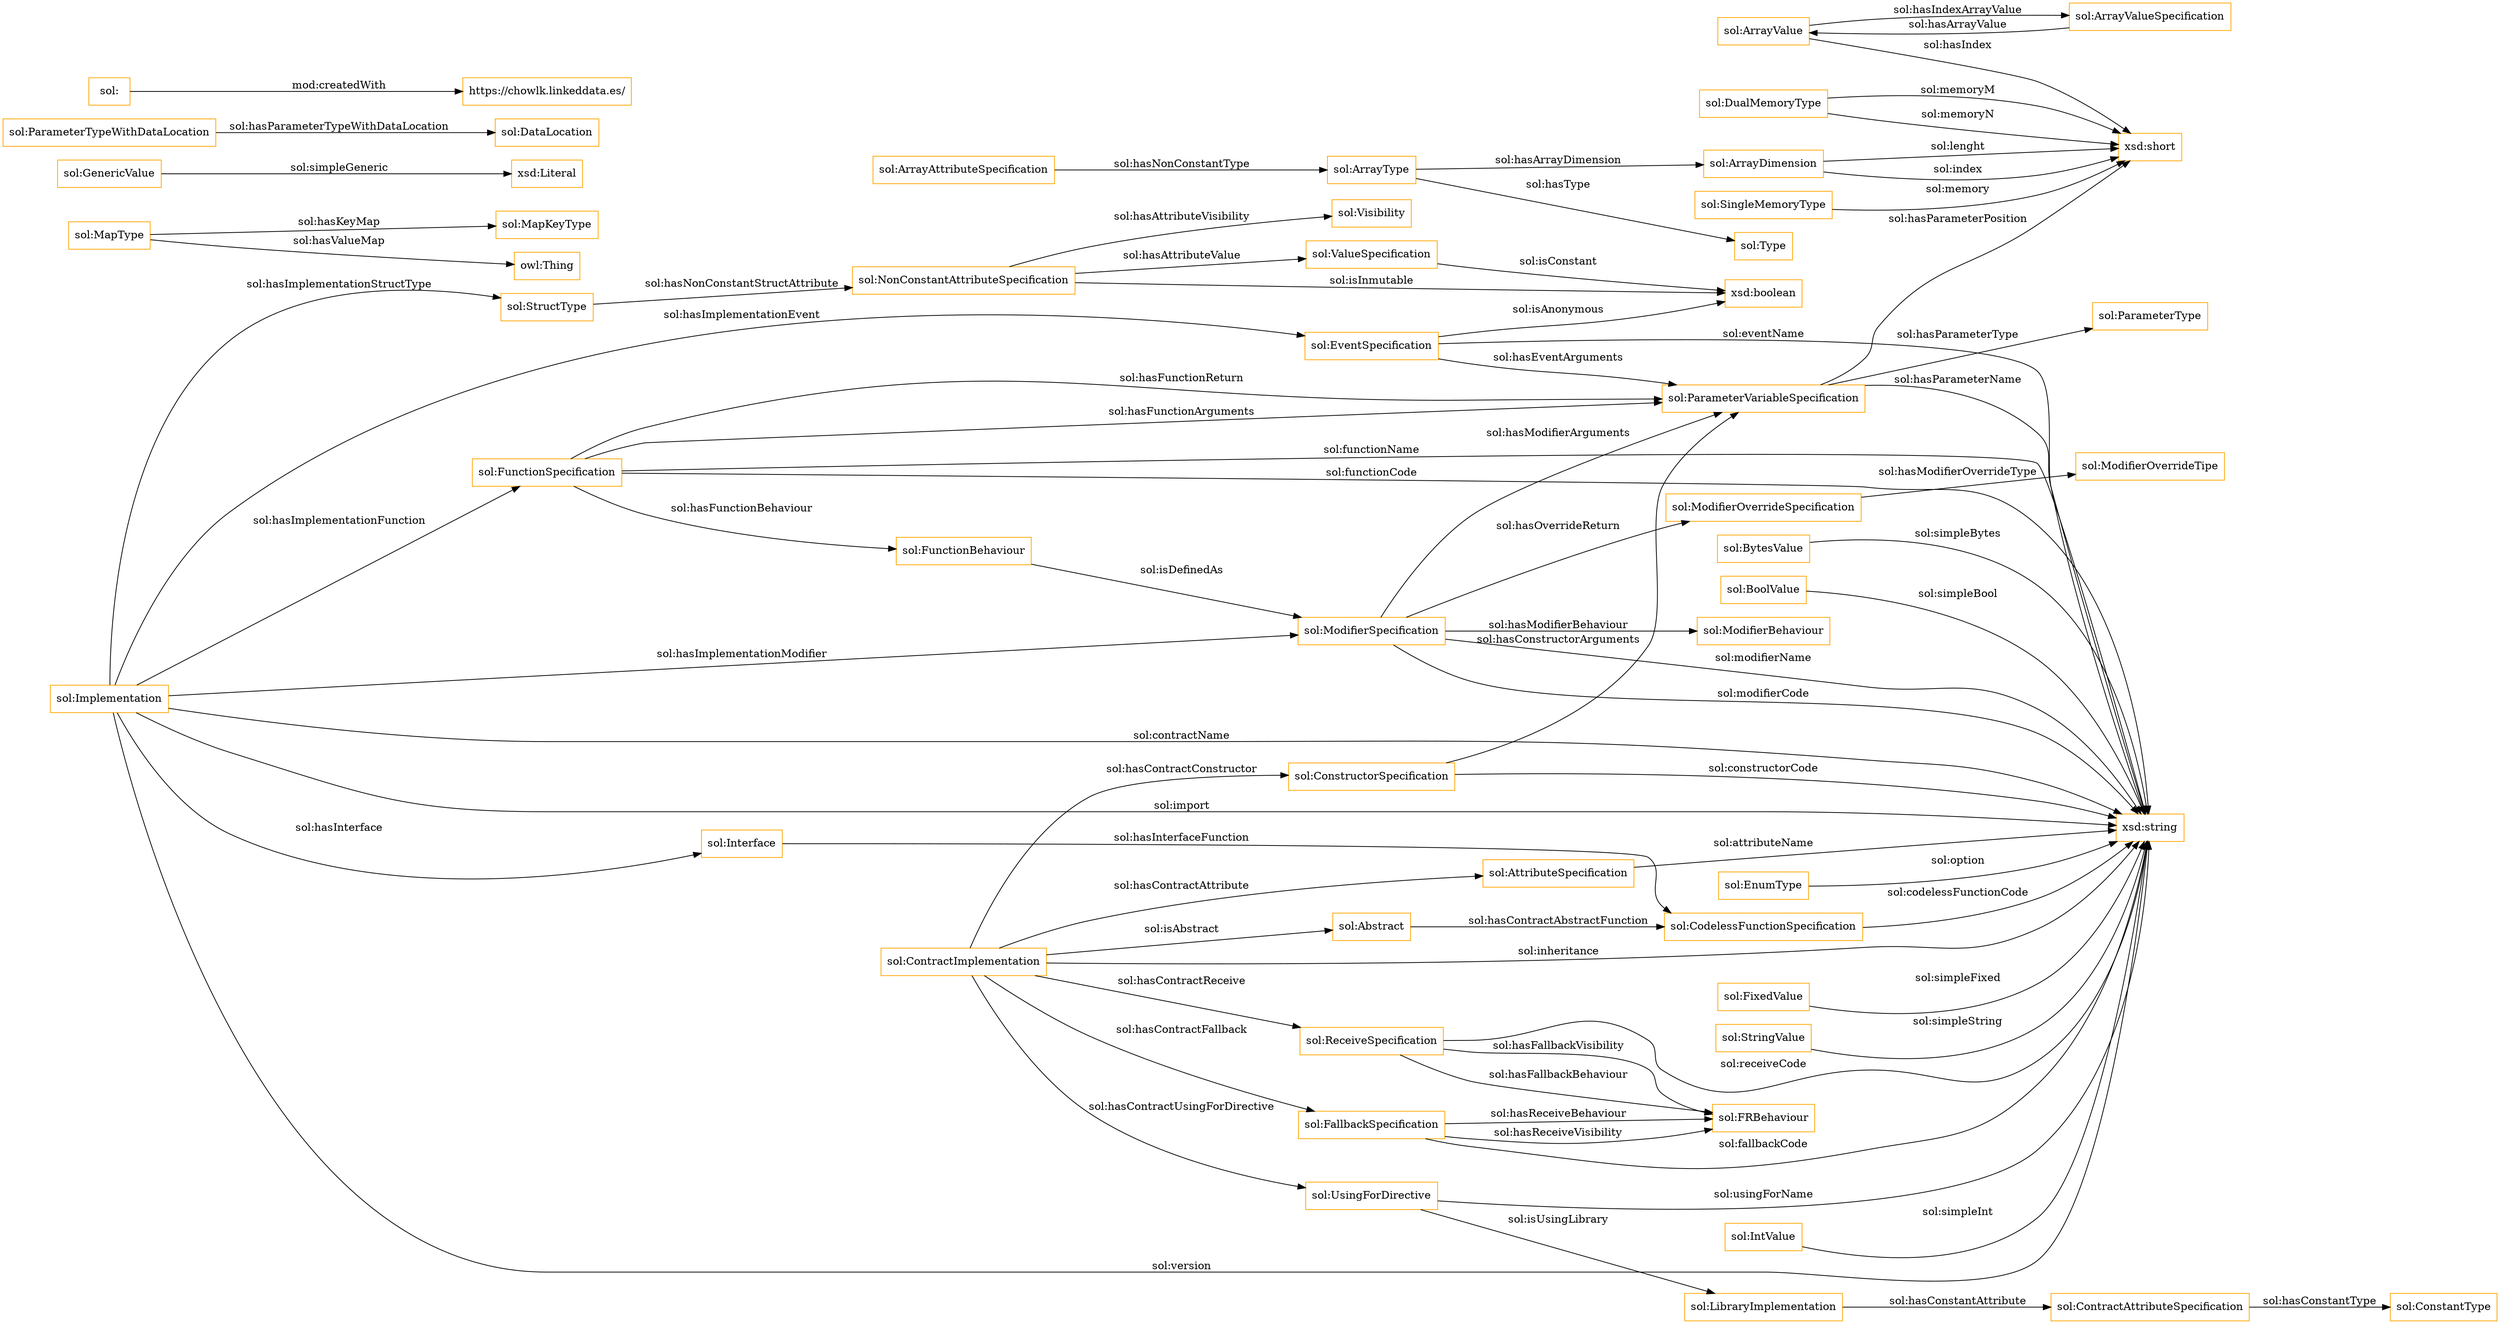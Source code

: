 digraph ar2dtool_diagram { 
rankdir=LR;
size="1501"
node [shape = rectangle, color="orange"]; "sol:AttributeSpecification" "sol:MapKeyType" "sol:BytesValue" "sol:ArrayValue" "sol:ValueSpecification" "sol:ConstantType" "sol:ModifierOverrideSpecification" "sol:BoolValue" "sol:ModifierBehaviour" "sol:FunctionSpecification" "sol:ModifierOverrideTipe" "sol:EventSpecification" "sol:EnumType" "sol:StructType" "sol:DualMemoryType" "sol:ArrayValueSpecification" "sol:Type" "sol:ModifierSpecification" "sol:ArrayDimension" "sol:SingleMemoryType" "sol:Interface" "sol:GenericValue" "sol:DataLocation" "sol:ParameterTypeWithDataLocation" "sol:ParameterVariableSpecification" "sol:FallbackSpecification" "sol:FunctionBehaviour" "sol:Implementation" "sol:MapType" "sol:FixedValue" "sol:ArrayType" "sol:UsingForDirective" "sol:LibraryImplementation" "sol:ContractImplementation" "sol:ContractAttributeSpecification" "sol:Abstract" "sol:ConstructorSpecification" "sol:ArrayAttributeSpecification" "sol:FRBehaviour" "sol:CodelessFunctionSpecification" "sol:NonConstantAttributeSpecification" "sol:ReceiveSpecification" "sol:StringValue" "sol:ParameterType" "sol:IntValue" "sol:Visibility" ; /*classes style*/
	"sol:" -> "https://chowlk.linkeddata.es/" [ label = "mod:createdWith" ];
	"sol:ArrayType" -> "sol:Type" [ label = "sol:hasType" ];
	"sol:NonConstantAttributeSpecification" -> "sol:Visibility" [ label = "sol:hasAttributeVisibility" ];
	"sol:Implementation" -> "xsd:string" [ label = "sol:version" ];
	"sol:ParameterVariableSpecification" -> "sol:ParameterType" [ label = "sol:hasParameterType" ];
	"sol:ModifierSpecification" -> "sol:ModifierBehaviour" [ label = "sol:hasModifierBehaviour" ];
	"sol:FunctionSpecification" -> "sol:FunctionBehaviour" [ label = "sol:hasFunctionBehaviour" ];
	"sol:FallbackSpecification" -> "xsd:string" [ label = "sol:fallbackCode" ];
	"sol:ArrayDimension" -> "xsd:short" [ label = "sol:index" ];
	"sol:DualMemoryType" -> "xsd:short" [ label = "sol:memoryM" ];
	"sol:ContractImplementation" -> "sol:UsingForDirective" [ label = "sol:hasContractUsingForDirective" ];
	"sol:ContractAttributeSpecification" -> "sol:ConstantType" [ label = "sol:hasConstantType" ];
	"sol:DualMemoryType" -> "xsd:short" [ label = "sol:memoryN" ];
	"sol:BytesValue" -> "xsd:string" [ label = "sol:simpleBytes" ];
	"sol:ArrayValueSpecification" -> "sol:ArrayValue" [ label = "sol:hasArrayValue" ];
	"sol:NonConstantAttributeSpecification" -> "xsd:boolean" [ label = "sol:isInmutable" ];
	"sol:ReceiveSpecification" -> "sol:FRBehaviour" [ label = "sol:hasFallbackBehaviour" ];
	"sol:ParameterVariableSpecification" -> "xsd:short" [ label = "sol:hasParameterPosition" ];
	"sol:FixedValue" -> "xsd:string" [ label = "sol:simpleFixed" ];
	"sol:ConstructorSpecification" -> "xsd:string" [ label = "sol:constructorCode" ];
	"sol:GenericValue" -> "xsd:Literal" [ label = "sol:simpleGeneric" ];
	"sol:ContractImplementation" -> "sol:ConstructorSpecification" [ label = "sol:hasContractConstructor" ];
	"sol:FunctionSpecification" -> "xsd:string" [ label = "sol:functionName" ];
	"sol:Implementation" -> "sol:EventSpecification" [ label = "sol:hasImplementationEvent" ];
	"sol:BoolValue" -> "xsd:string" [ label = "sol:simpleBool" ];
	"sol:Implementation" -> "sol:ModifierSpecification" [ label = "sol:hasImplementationModifier" ];
	"sol:Implementation" -> "sol:FunctionSpecification" [ label = "sol:hasImplementationFunction" ];
	"sol:ArrayType" -> "sol:ArrayDimension" [ label = "sol:hasArrayDimension" ];
	"sol:FunctionSpecification" -> "xsd:string" [ label = "sol:functionCode" ];
	"sol:ContractImplementation" -> "xsd:string" [ label = "sol:inheritance" ];
	"sol:StringValue" -> "xsd:string" [ label = "sol:simpleString" ];
	"sol:UsingForDirective" -> "sol:LibraryImplementation" [ label = "sol:isUsingLibrary" ];
	"sol:ContractImplementation" -> "sol:FallbackSpecification" [ label = "sol:hasContractFallback" ];
	"sol:ValueSpecification" -> "xsd:boolean" [ label = "sol:isConstant" ];
	"sol:ArrayDimension" -> "xsd:short" [ label = "sol:lenght" ];
	"sol:FunctionBehaviour" -> "sol:ModifierSpecification" [ label = "sol:isDefinedAs" ];
	"sol:Interface" -> "sol:CodelessFunctionSpecification" [ label = "sol:hasInterfaceFunction" ];
	"sol:Implementation" -> "sol:StructType" [ label = "sol:hasImplementationStructType" ];
	"sol:ReceiveSpecification" -> "xsd:string" [ label = "sol:receiveCode" ];
	"sol:Implementation" -> "xsd:string" [ label = "sol:import" ];
	"sol:ParameterTypeWithDataLocation" -> "sol:DataLocation" [ label = "sol:hasParameterTypeWithDataLocation" ];
	"sol:FallbackSpecification" -> "sol:FRBehaviour" [ label = "sol:hasReceiveVisibility" ];
	"sol:FunctionSpecification" -> "sol:ParameterVariableSpecification" [ label = "sol:hasFunctionArguments" ];
	"sol:CodelessFunctionSpecification" -> "xsd:string" [ label = "sol:codelessFunctionCode" ];
	"sol:ContractImplementation" -> "sol:AttributeSpecification" [ label = "sol:hasContractAttribute" ];
	"sol:ModifierSpecification" -> "xsd:string" [ label = "sol:modifierCode" ];
	"sol:ModifierSpecification" -> "sol:ParameterVariableSpecification" [ label = "sol:hasModifierArguments" ];
	"sol:EventSpecification" -> "sol:ParameterVariableSpecification" [ label = "sol:hasEventArguments" ];
	"sol:Implementation" -> "sol:Interface" [ label = "sol:hasInterface" ];
	"sol:FallbackSpecification" -> "sol:FRBehaviour" [ label = "sol:hasReceiveBehaviour" ];
	"sol:MapType" -> "owl:Thing" [ label = "sol:hasValueMap" ];
	"sol:ContractImplementation" -> "sol:Abstract" [ label = "sol:isAbstract" ];
	"sol:ArrayAttributeSpecification" -> "sol:ArrayType" [ label = "sol:hasNonConstantType" ];
	"sol:UsingForDirective" -> "xsd:string" [ label = "sol:usingForName" ];
	"sol:ContractImplementation" -> "sol:ReceiveSpecification" [ label = "sol:hasContractReceive" ];
	"sol:MapType" -> "sol:MapKeyType" [ label = "sol:hasKeyMap" ];
	"sol:AttributeSpecification" -> "xsd:string" [ label = "sol:attributeName" ];
	"sol:NonConstantAttributeSpecification" -> "sol:ValueSpecification" [ label = "sol:hasAttributeValue" ];
	"sol:Implementation" -> "xsd:string" [ label = "sol:contractName" ];
	"sol:FunctionSpecification" -> "sol:ParameterVariableSpecification" [ label = "sol:hasFunctionReturn" ];
	"sol:LibraryImplementation" -> "sol:ContractAttributeSpecification" [ label = "sol:hasConstantAttribute" ];
	"sol:EventSpecification" -> "xsd:boolean" [ label = "sol:isAnonymous" ];
	"sol:ReceiveSpecification" -> "sol:FRBehaviour" [ label = "sol:hasFallbackVisibility" ];
	"sol:ParameterVariableSpecification" -> "xsd:string" [ label = "sol:hasParameterName" ];
	"sol:IntValue" -> "xsd:string" [ label = "sol:simpleInt" ];
	"sol:ModifierOverrideSpecification" -> "sol:ModifierOverrideTipe" [ label = "sol:hasModifierOverrideType" ];
	"sol:ConstructorSpecification" -> "sol:ParameterVariableSpecification" [ label = "sol:hasConstructorArguments" ];
	"sol:ArrayValue" -> "sol:ArrayValueSpecification" [ label = "sol:hasIndexArrayValue" ];
	"sol:ModifierSpecification" -> "xsd:string" [ label = "sol:modifierName" ];
	"sol:ArrayValue" -> "xsd:short" [ label = "sol:hasIndex" ];
	"sol:EventSpecification" -> "xsd:string" [ label = "sol:eventName" ];
	"sol:StructType" -> "sol:NonConstantAttributeSpecification" [ label = "sol:hasNonConstantStructAttribute" ];
	"sol:EnumType" -> "xsd:string" [ label = "sol:option" ];
	"sol:ModifierSpecification" -> "sol:ModifierOverrideSpecification" [ label = "sol:hasOverrideReturn" ];
	"sol:SingleMemoryType" -> "xsd:short" [ label = "sol:memory" ];
	"sol:Abstract" -> "sol:CodelessFunctionSpecification" [ label = "sol:hasContractAbstractFunction" ];

}
